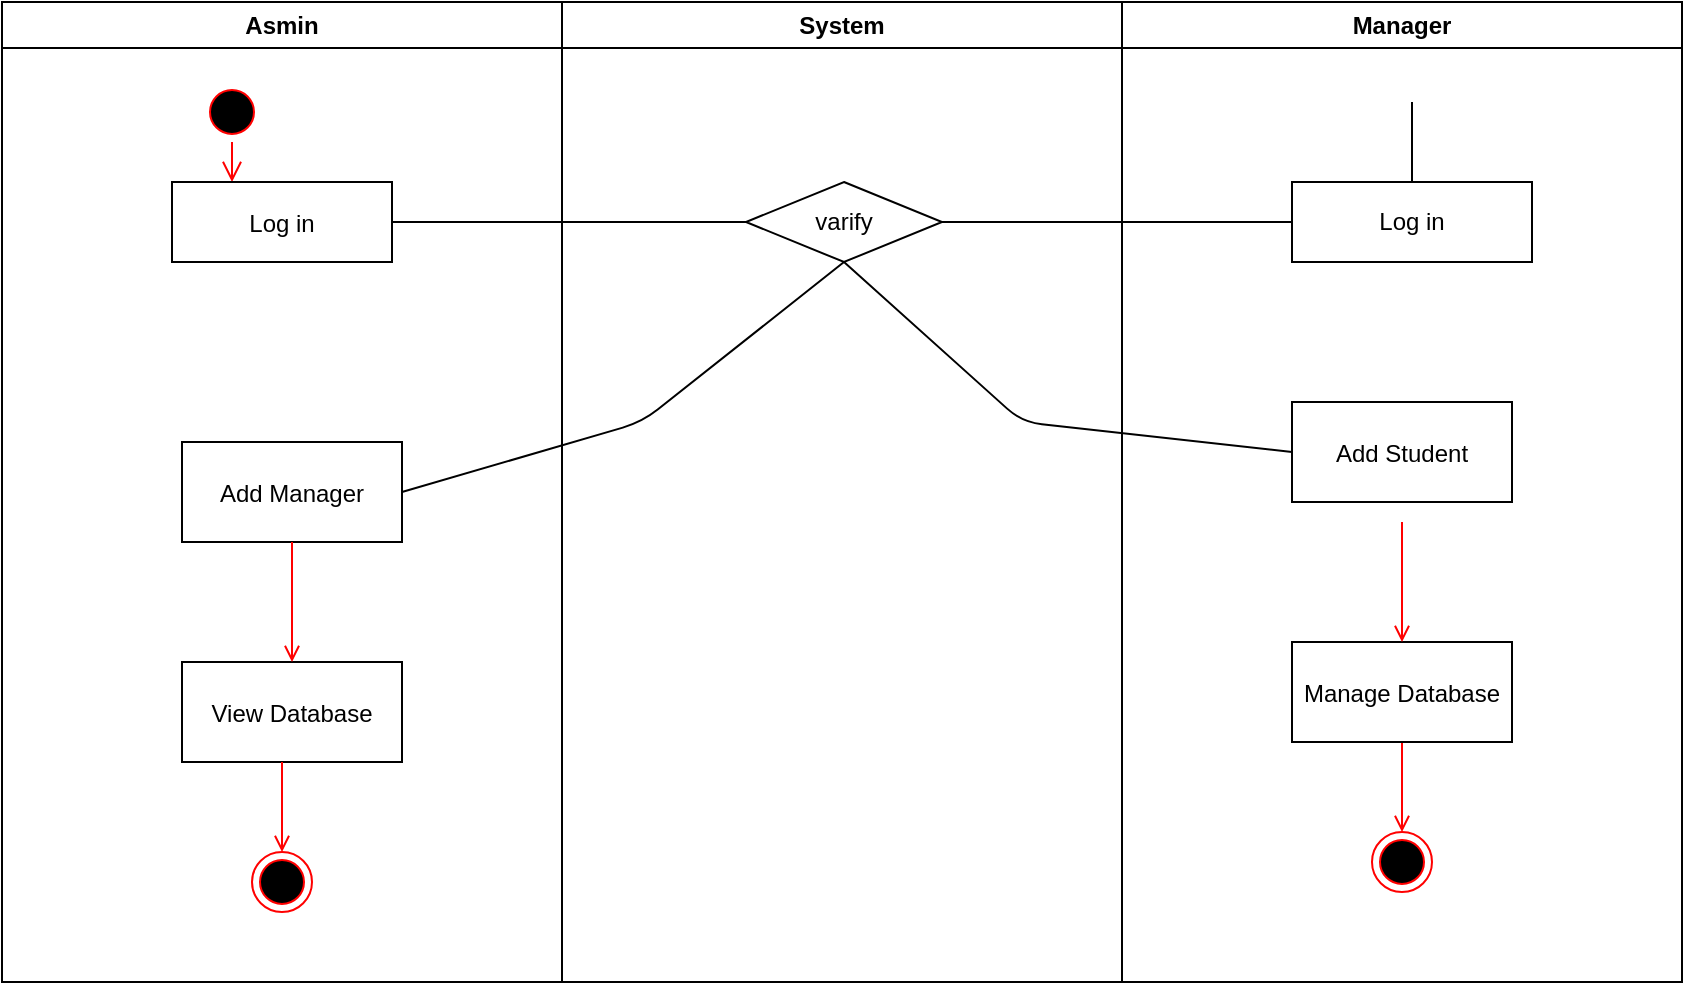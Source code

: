 <mxfile version="12.2.9" type="device" pages="1"><diagram name="Page-1" id="e7e014a7-5840-1c2e-5031-d8a46d1fe8dd"><mxGraphModel dx="1408" dy="-57" grid="1" gridSize="10" guides="1" tooltips="1" connect="1" arrows="1" fold="1" page="1" pageScale="1" pageWidth="1169" pageHeight="826" background="#ffffff" math="0" shadow="0"><root><mxCell id="0"/><mxCell id="1" parent="0"/><mxCell id="rbHaCFh4d2pM2uXEpEe4-41" value="Asmin" style="swimlane;whiteSpace=wrap;startSize=23;" vertex="1" parent="1"><mxGeometry x="150" y="880" width="280" height="490" as="geometry"/></mxCell><mxCell id="rbHaCFh4d2pM2uXEpEe4-42" value="" style="ellipse;shape=startState;fillColor=#000000;strokeColor=#ff0000;" vertex="1" parent="rbHaCFh4d2pM2uXEpEe4-41"><mxGeometry x="100" y="40" width="30" height="30" as="geometry"/></mxCell><mxCell id="rbHaCFh4d2pM2uXEpEe4-43" value="" style="edgeStyle=elbowEdgeStyle;elbow=horizontal;verticalAlign=bottom;endArrow=open;endSize=8;strokeColor=#FF0000;endFill=1;rounded=0" edge="1" parent="rbHaCFh4d2pM2uXEpEe4-41" source="rbHaCFh4d2pM2uXEpEe4-42" target="rbHaCFh4d2pM2uXEpEe4-44"><mxGeometry x="100" y="40" as="geometry"><mxPoint x="115" y="110" as="targetPoint"/></mxGeometry></mxCell><mxCell id="rbHaCFh4d2pM2uXEpEe4-44" value="Log in" style="" vertex="1" parent="rbHaCFh4d2pM2uXEpEe4-41"><mxGeometry x="85" y="90" width="110" height="40" as="geometry"/></mxCell><mxCell id="rbHaCFh4d2pM2uXEpEe4-45" value="Add Manager" style="" vertex="1" parent="rbHaCFh4d2pM2uXEpEe4-41"><mxGeometry x="90" y="220" width="110" height="50" as="geometry"/></mxCell><mxCell id="rbHaCFh4d2pM2uXEpEe4-47" value="View Database" style="" vertex="1" parent="rbHaCFh4d2pM2uXEpEe4-41"><mxGeometry x="90" y="330" width="110" height="50" as="geometry"/></mxCell><mxCell id="rbHaCFh4d2pM2uXEpEe4-48" value="" style="endArrow=open;strokeColor=#FF0000;endFill=1;rounded=0" edge="1" parent="rbHaCFh4d2pM2uXEpEe4-41" source="rbHaCFh4d2pM2uXEpEe4-45" target="rbHaCFh4d2pM2uXEpEe4-47"><mxGeometry relative="1" as="geometry"/></mxCell><mxCell id="rbHaCFh4d2pM2uXEpEe4-109" value="" style="endArrow=open;strokeColor=#FF0000;endFill=1;rounded=0" edge="1" parent="rbHaCFh4d2pM2uXEpEe4-41" target="rbHaCFh4d2pM2uXEpEe4-110"><mxGeometry relative="1" as="geometry"><mxPoint x="140" y="380" as="sourcePoint"/></mxGeometry></mxCell><mxCell id="rbHaCFh4d2pM2uXEpEe4-110" value="" style="ellipse;shape=endState;fillColor=#000000;strokeColor=#ff0000" vertex="1" parent="rbHaCFh4d2pM2uXEpEe4-41"><mxGeometry x="125" y="425" width="30" height="30" as="geometry"/></mxCell><mxCell id="rbHaCFh4d2pM2uXEpEe4-50" value="System" style="swimlane;whiteSpace=wrap;startSize=23;" vertex="1" parent="1"><mxGeometry x="430" y="880" width="280" height="490" as="geometry"/></mxCell><mxCell id="rbHaCFh4d2pM2uXEpEe4-79" value="varify" style="rhombus;whiteSpace=wrap;html=1;" vertex="1" parent="rbHaCFh4d2pM2uXEpEe4-50"><mxGeometry x="92" y="90" width="98" height="40" as="geometry"/></mxCell><mxCell id="rbHaCFh4d2pM2uXEpEe4-69" value="Manager" style="swimlane;whiteSpace=wrap;startSize=23;" vertex="1" parent="1"><mxGeometry x="710" y="880" width="280" height="490" as="geometry"/></mxCell><mxCell id="rbHaCFh4d2pM2uXEpEe4-78" value="Log in" style="rounded=0;whiteSpace=wrap;html=1;" vertex="1" parent="rbHaCFh4d2pM2uXEpEe4-69"><mxGeometry x="85" y="90" width="120" height="40" as="geometry"/></mxCell><mxCell id="rbHaCFh4d2pM2uXEpEe4-83" value="" style="endArrow=none;html=1;exitX=0.5;exitY=0;exitDx=0;exitDy=0;" edge="1" parent="rbHaCFh4d2pM2uXEpEe4-69" source="rbHaCFh4d2pM2uXEpEe4-78"><mxGeometry width="50" height="50" relative="1" as="geometry"><mxPoint x="119.5" y="95" as="sourcePoint"/><mxPoint x="145" y="50" as="targetPoint"/></mxGeometry></mxCell><mxCell id="rbHaCFh4d2pM2uXEpEe4-102" value="Add Student" style="" vertex="1" parent="rbHaCFh4d2pM2uXEpEe4-69"><mxGeometry x="85" y="200" width="110" height="50" as="geometry"/></mxCell><mxCell id="rbHaCFh4d2pM2uXEpEe4-108" value="" style="endArrow=open;strokeColor=#FF0000;endFill=1;rounded=0" edge="1" parent="rbHaCFh4d2pM2uXEpEe4-69" target="rbHaCFh4d2pM2uXEpEe4-107"><mxGeometry relative="1" as="geometry"><mxPoint x="140" y="370" as="sourcePoint"/></mxGeometry></mxCell><mxCell id="rbHaCFh4d2pM2uXEpEe4-107" value="" style="ellipse;shape=endState;fillColor=#000000;strokeColor=#ff0000" vertex="1" parent="rbHaCFh4d2pM2uXEpEe4-69"><mxGeometry x="125" y="415" width="30" height="30" as="geometry"/></mxCell><mxCell id="rbHaCFh4d2pM2uXEpEe4-82" value="" style="endArrow=none;html=1;exitX=1;exitY=0.5;exitDx=0;exitDy=0;entryX=0;entryY=0.5;entryDx=0;entryDy=0;" edge="1" parent="1" source="rbHaCFh4d2pM2uXEpEe4-44" target="rbHaCFh4d2pM2uXEpEe4-79"><mxGeometry width="50" height="50" relative="1" as="geometry"><mxPoint x="412.5" y="1023" as="sourcePoint"/><mxPoint x="462.5" y="973" as="targetPoint"/></mxGeometry></mxCell><mxCell id="rbHaCFh4d2pM2uXEpEe4-84" value="" style="endArrow=none;html=1;exitX=1;exitY=0.5;exitDx=0;exitDy=0;entryX=0;entryY=0.5;entryDx=0;entryDy=0;" edge="1" parent="1" source="rbHaCFh4d2pM2uXEpEe4-79" target="rbHaCFh4d2pM2uXEpEe4-78"><mxGeometry width="50" height="50" relative="1" as="geometry"><mxPoint x="630" y="995" as="sourcePoint"/><mxPoint x="799" y="995" as="targetPoint"/></mxGeometry></mxCell><mxCell id="rbHaCFh4d2pM2uXEpEe4-100" value="Manage Database" style="" vertex="1" parent="1"><mxGeometry x="795" y="1200" width="110" height="50" as="geometry"/></mxCell><mxCell id="rbHaCFh4d2pM2uXEpEe4-101" value="" style="endArrow=open;strokeColor=#FF0000;endFill=1;rounded=0" edge="1" parent="1" target="rbHaCFh4d2pM2uXEpEe4-100"><mxGeometry relative="1" as="geometry"><mxPoint x="850" y="1140" as="sourcePoint"/></mxGeometry></mxCell><mxCell id="rbHaCFh4d2pM2uXEpEe4-105" value="" style="endArrow=none;html=1;exitX=1;exitY=0.5;exitDx=0;exitDy=0;entryX=0.5;entryY=1;entryDx=0;entryDy=0;" edge="1" parent="1" source="rbHaCFh4d2pM2uXEpEe4-45" target="rbHaCFh4d2pM2uXEpEe4-79"><mxGeometry width="50" height="50" relative="1" as="geometry"><mxPoint x="370" y="1130" as="sourcePoint"/><mxPoint x="547" y="1130" as="targetPoint"/><Array as="points"><mxPoint x="470" y="1090"/></Array></mxGeometry></mxCell><mxCell id="rbHaCFh4d2pM2uXEpEe4-104" value="" style="endArrow=none;html=1;exitX=0.5;exitY=1;exitDx=0;exitDy=0;entryX=0;entryY=0.5;entryDx=0;entryDy=0;" edge="1" parent="1" source="rbHaCFh4d2pM2uXEpEe4-79" target="rbHaCFh4d2pM2uXEpEe4-102"><mxGeometry width="50" height="50" relative="1" as="geometry"><mxPoint x="510" y="1080" as="sourcePoint"/><mxPoint x="687" y="1080" as="targetPoint"/><Array as="points"><mxPoint x="660" y="1090"/></Array></mxGeometry></mxCell></root></mxGraphModel></diagram></mxfile>